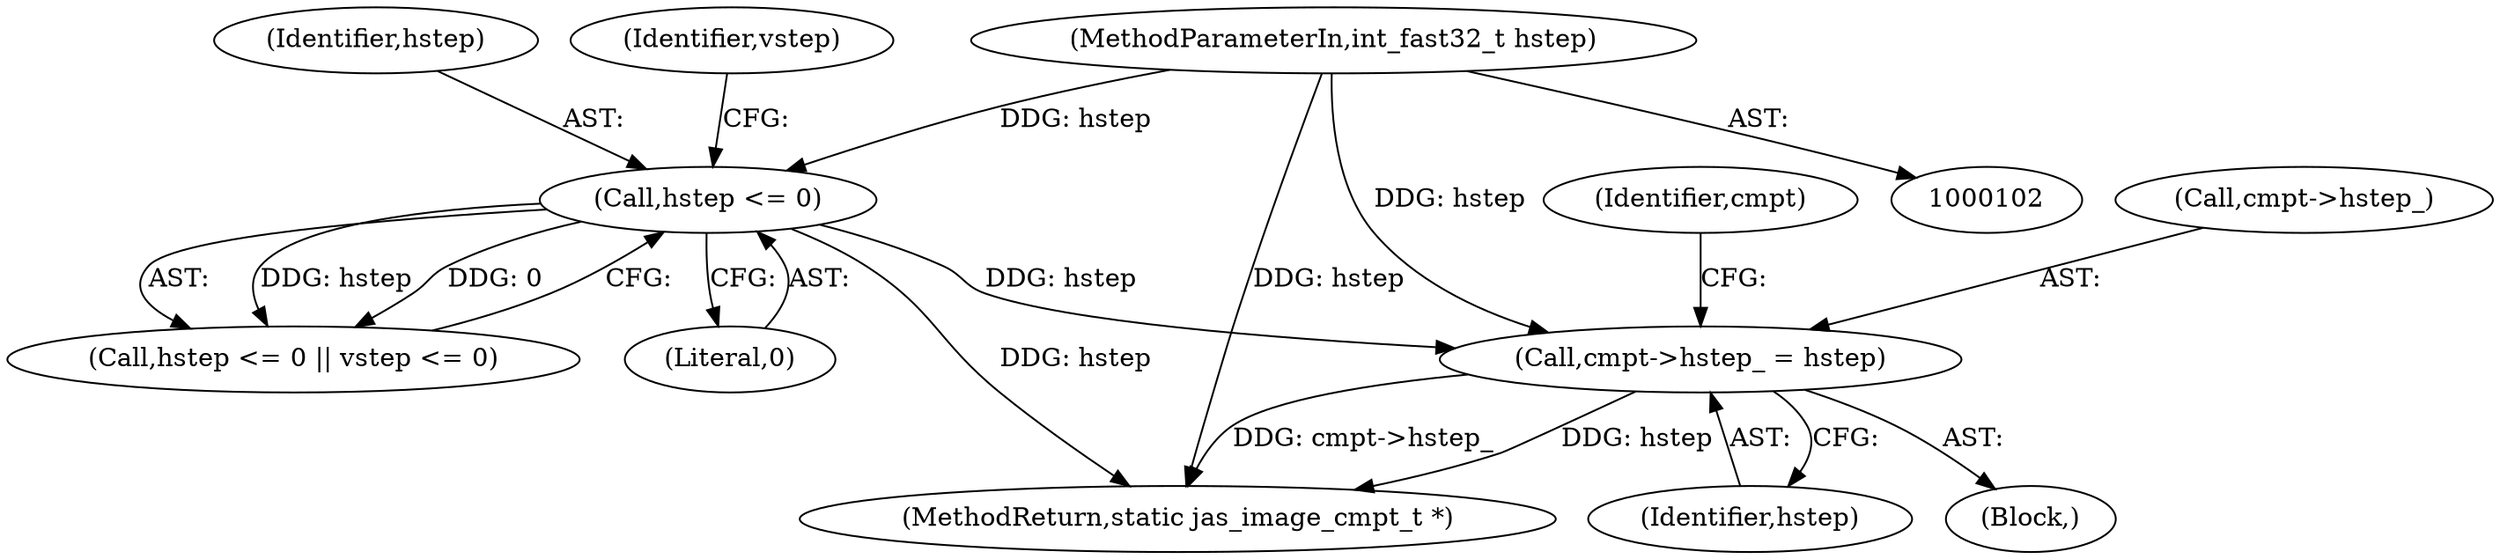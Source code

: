 digraph "0_jasper_634ce8e8a5accc0fa05dd2c20d42b4749d4b2735@pointer" {
"1000174" [label="(Call,cmpt->hstep_ = hstep)"];
"1000128" [label="(Call,hstep <= 0)"];
"1000105" [label="(MethodParameterIn,int_fast32_t hstep)"];
"1000178" [label="(Identifier,hstep)"];
"1000105" [label="(MethodParameterIn,int_fast32_t hstep)"];
"1000128" [label="(Call,hstep <= 0)"];
"1000297" [label="(MethodReturn,static jas_image_cmpt_t *)"];
"1000112" [label="(Block,)"];
"1000127" [label="(Call,hstep <= 0 || vstep <= 0)"];
"1000130" [label="(Literal,0)"];
"1000129" [label="(Identifier,hstep)"];
"1000132" [label="(Identifier,vstep)"];
"1000181" [label="(Identifier,cmpt)"];
"1000174" [label="(Call,cmpt->hstep_ = hstep)"];
"1000175" [label="(Call,cmpt->hstep_)"];
"1000174" -> "1000112"  [label="AST: "];
"1000174" -> "1000178"  [label="CFG: "];
"1000175" -> "1000174"  [label="AST: "];
"1000178" -> "1000174"  [label="AST: "];
"1000181" -> "1000174"  [label="CFG: "];
"1000174" -> "1000297"  [label="DDG: hstep"];
"1000174" -> "1000297"  [label="DDG: cmpt->hstep_"];
"1000128" -> "1000174"  [label="DDG: hstep"];
"1000105" -> "1000174"  [label="DDG: hstep"];
"1000128" -> "1000127"  [label="AST: "];
"1000128" -> "1000130"  [label="CFG: "];
"1000129" -> "1000128"  [label="AST: "];
"1000130" -> "1000128"  [label="AST: "];
"1000132" -> "1000128"  [label="CFG: "];
"1000127" -> "1000128"  [label="CFG: "];
"1000128" -> "1000297"  [label="DDG: hstep"];
"1000128" -> "1000127"  [label="DDG: hstep"];
"1000128" -> "1000127"  [label="DDG: 0"];
"1000105" -> "1000128"  [label="DDG: hstep"];
"1000105" -> "1000102"  [label="AST: "];
"1000105" -> "1000297"  [label="DDG: hstep"];
}
